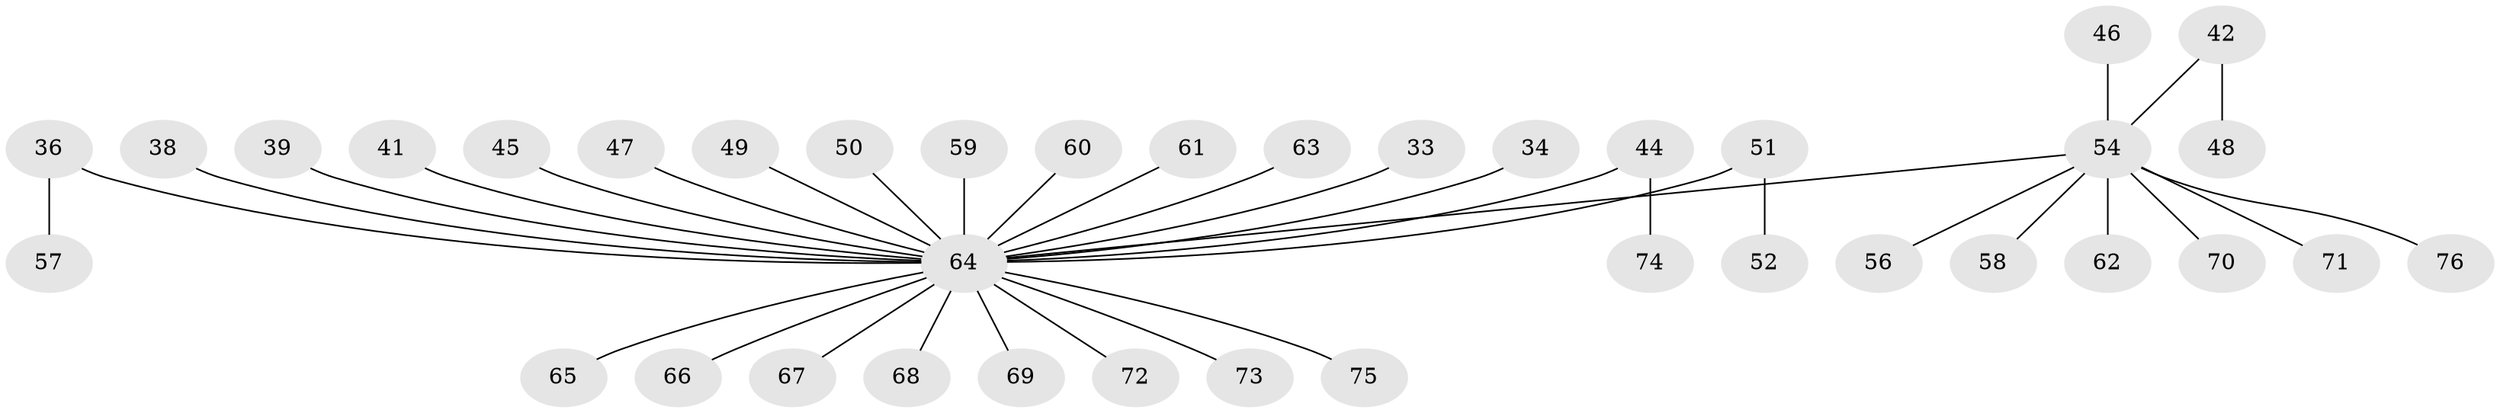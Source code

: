 // original degree distribution, {5: 0.039473684210526314, 7: 0.013157894736842105, 4: 0.05263157894736842, 2: 0.2631578947368421, 6: 0.02631578947368421, 3: 0.09210526315789473, 1: 0.5131578947368421}
// Generated by graph-tools (version 1.1) at 2025/52/03/09/25 04:52:28]
// undirected, 38 vertices, 37 edges
graph export_dot {
graph [start="1"]
  node [color=gray90,style=filled];
  33;
  34;
  36;
  38;
  39;
  41;
  42;
  44;
  45;
  46;
  47;
  48;
  49;
  50;
  51;
  52;
  54 [super="+53+28"];
  56;
  57;
  58;
  59;
  60;
  61;
  62;
  63;
  64 [super="+1+5+10+6+16+17+18+32+37+29+21+22+23+24+31+55+43"];
  65;
  66;
  67;
  68;
  69;
  70;
  71;
  72;
  73;
  74;
  75;
  76;
  33 -- 64;
  34 -- 64;
  36 -- 57;
  36 -- 64;
  38 -- 64;
  39 -- 64;
  41 -- 64;
  42 -- 48;
  42 -- 54;
  44 -- 74;
  44 -- 64;
  45 -- 64;
  46 -- 54;
  47 -- 64;
  49 -- 64;
  50 -- 64;
  51 -- 52;
  51 -- 64;
  54 -- 62;
  54 -- 64;
  54 -- 70;
  54 -- 71;
  54 -- 76;
  54 -- 56;
  54 -- 58;
  59 -- 64;
  60 -- 64;
  61 -- 64;
  63 -- 64;
  64 -- 73;
  64 -- 65;
  64 -- 66;
  64 -- 72;
  64 -- 68;
  64 -- 75;
  64 -- 67;
  64 -- 69;
}
